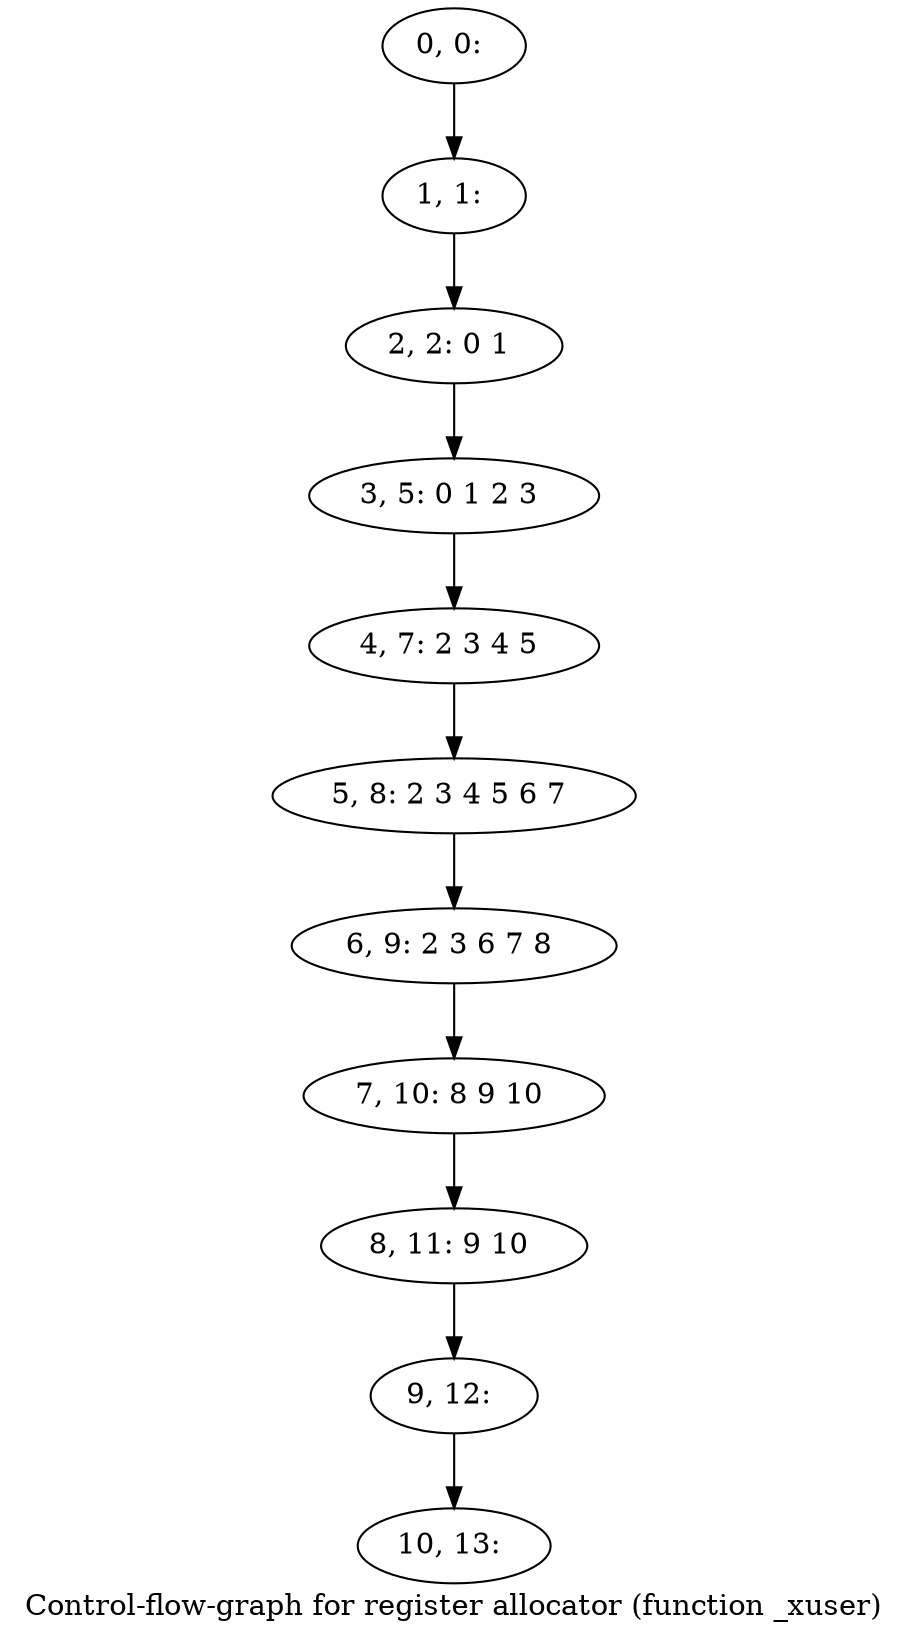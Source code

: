 digraph G {
graph [label="Control-flow-graph for register allocator (function _xuser)"]
0[label="0, 0: "];
1[label="1, 1: "];
2[label="2, 2: 0 1 "];
3[label="3, 5: 0 1 2 3 "];
4[label="4, 7: 2 3 4 5 "];
5[label="5, 8: 2 3 4 5 6 7 "];
6[label="6, 9: 2 3 6 7 8 "];
7[label="7, 10: 8 9 10 "];
8[label="8, 11: 9 10 "];
9[label="9, 12: "];
10[label="10, 13: "];
0->1 ;
1->2 ;
2->3 ;
3->4 ;
4->5 ;
5->6 ;
6->7 ;
7->8 ;
8->9 ;
9->10 ;
}
